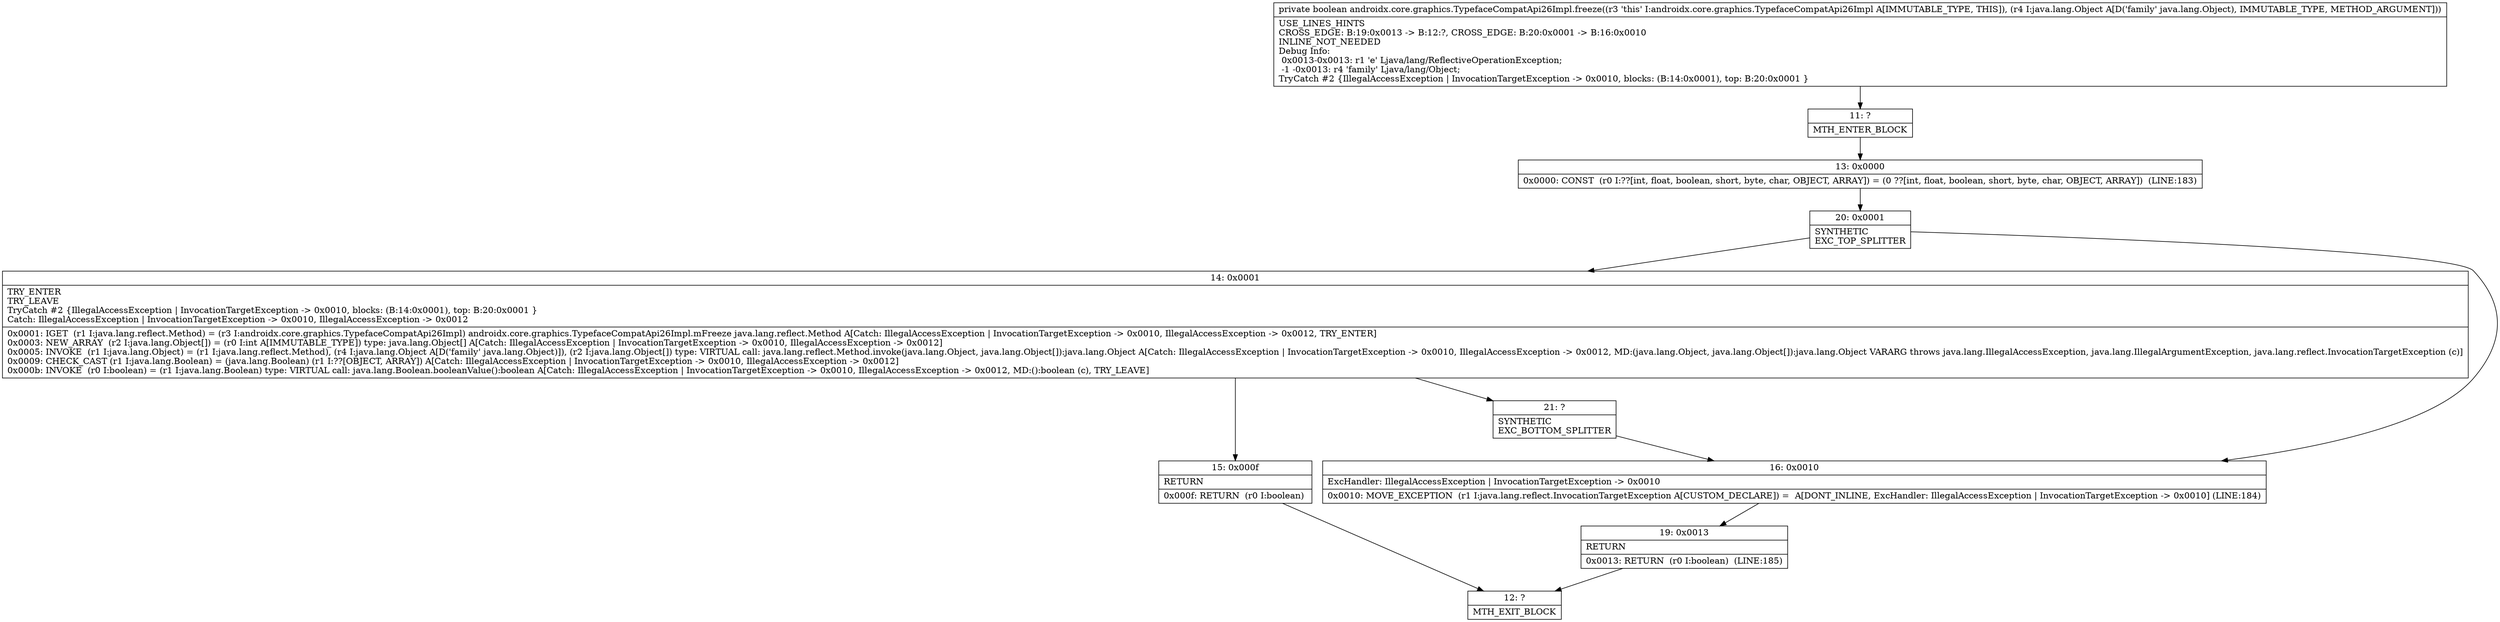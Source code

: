 digraph "CFG forandroidx.core.graphics.TypefaceCompatApi26Impl.freeze(Ljava\/lang\/Object;)Z" {
Node_11 [shape=record,label="{11\:\ ?|MTH_ENTER_BLOCK\l}"];
Node_13 [shape=record,label="{13\:\ 0x0000|0x0000: CONST  (r0 I:??[int, float, boolean, short, byte, char, OBJECT, ARRAY]) = (0 ??[int, float, boolean, short, byte, char, OBJECT, ARRAY])  (LINE:183)\l}"];
Node_20 [shape=record,label="{20\:\ 0x0001|SYNTHETIC\lEXC_TOP_SPLITTER\l}"];
Node_14 [shape=record,label="{14\:\ 0x0001|TRY_ENTER\lTRY_LEAVE\lTryCatch #2 \{IllegalAccessException \| InvocationTargetException \-\> 0x0010, blocks: (B:14:0x0001), top: B:20:0x0001 \}\lCatch: IllegalAccessException \| InvocationTargetException \-\> 0x0010, IllegalAccessException \-\> 0x0012\l|0x0001: IGET  (r1 I:java.lang.reflect.Method) = (r3 I:androidx.core.graphics.TypefaceCompatApi26Impl) androidx.core.graphics.TypefaceCompatApi26Impl.mFreeze java.lang.reflect.Method A[Catch: IllegalAccessException \| InvocationTargetException \-\> 0x0010, IllegalAccessException \-\> 0x0012, TRY_ENTER]\l0x0003: NEW_ARRAY  (r2 I:java.lang.Object[]) = (r0 I:int A[IMMUTABLE_TYPE]) type: java.lang.Object[] A[Catch: IllegalAccessException \| InvocationTargetException \-\> 0x0010, IllegalAccessException \-\> 0x0012]\l0x0005: INVOKE  (r1 I:java.lang.Object) = (r1 I:java.lang.reflect.Method), (r4 I:java.lang.Object A[D('family' java.lang.Object)]), (r2 I:java.lang.Object[]) type: VIRTUAL call: java.lang.reflect.Method.invoke(java.lang.Object, java.lang.Object[]):java.lang.Object A[Catch: IllegalAccessException \| InvocationTargetException \-\> 0x0010, IllegalAccessException \-\> 0x0012, MD:(java.lang.Object, java.lang.Object[]):java.lang.Object VARARG throws java.lang.IllegalAccessException, java.lang.IllegalArgumentException, java.lang.reflect.InvocationTargetException (c)]\l0x0009: CHECK_CAST (r1 I:java.lang.Boolean) = (java.lang.Boolean) (r1 I:??[OBJECT, ARRAY]) A[Catch: IllegalAccessException \| InvocationTargetException \-\> 0x0010, IllegalAccessException \-\> 0x0012]\l0x000b: INVOKE  (r0 I:boolean) = (r1 I:java.lang.Boolean) type: VIRTUAL call: java.lang.Boolean.booleanValue():boolean A[Catch: IllegalAccessException \| InvocationTargetException \-\> 0x0010, IllegalAccessException \-\> 0x0012, MD:():boolean (c), TRY_LEAVE]\l}"];
Node_15 [shape=record,label="{15\:\ 0x000f|RETURN\l|0x000f: RETURN  (r0 I:boolean) \l}"];
Node_12 [shape=record,label="{12\:\ ?|MTH_EXIT_BLOCK\l}"];
Node_21 [shape=record,label="{21\:\ ?|SYNTHETIC\lEXC_BOTTOM_SPLITTER\l}"];
Node_16 [shape=record,label="{16\:\ 0x0010|ExcHandler: IllegalAccessException \| InvocationTargetException \-\> 0x0010\l|0x0010: MOVE_EXCEPTION  (r1 I:java.lang.reflect.InvocationTargetException A[CUSTOM_DECLARE]) =  A[DONT_INLINE, ExcHandler: IllegalAccessException \| InvocationTargetException \-\> 0x0010] (LINE:184)\l}"];
Node_19 [shape=record,label="{19\:\ 0x0013|RETURN\l|0x0013: RETURN  (r0 I:boolean)  (LINE:185)\l}"];
MethodNode[shape=record,label="{private boolean androidx.core.graphics.TypefaceCompatApi26Impl.freeze((r3 'this' I:androidx.core.graphics.TypefaceCompatApi26Impl A[IMMUTABLE_TYPE, THIS]), (r4 I:java.lang.Object A[D('family' java.lang.Object), IMMUTABLE_TYPE, METHOD_ARGUMENT]))  | USE_LINES_HINTS\lCROSS_EDGE: B:19:0x0013 \-\> B:12:?, CROSS_EDGE: B:20:0x0001 \-\> B:16:0x0010\lINLINE_NOT_NEEDED\lDebug Info:\l  0x0013\-0x0013: r1 'e' Ljava\/lang\/ReflectiveOperationException;\l  \-1 \-0x0013: r4 'family' Ljava\/lang\/Object;\lTryCatch #2 \{IllegalAccessException \| InvocationTargetException \-\> 0x0010, blocks: (B:14:0x0001), top: B:20:0x0001 \}\l}"];
MethodNode -> Node_11;Node_11 -> Node_13;
Node_13 -> Node_20;
Node_20 -> Node_14;
Node_20 -> Node_16;
Node_14 -> Node_15;
Node_14 -> Node_21;
Node_15 -> Node_12;
Node_21 -> Node_16;
Node_16 -> Node_19;
Node_19 -> Node_12;
}

